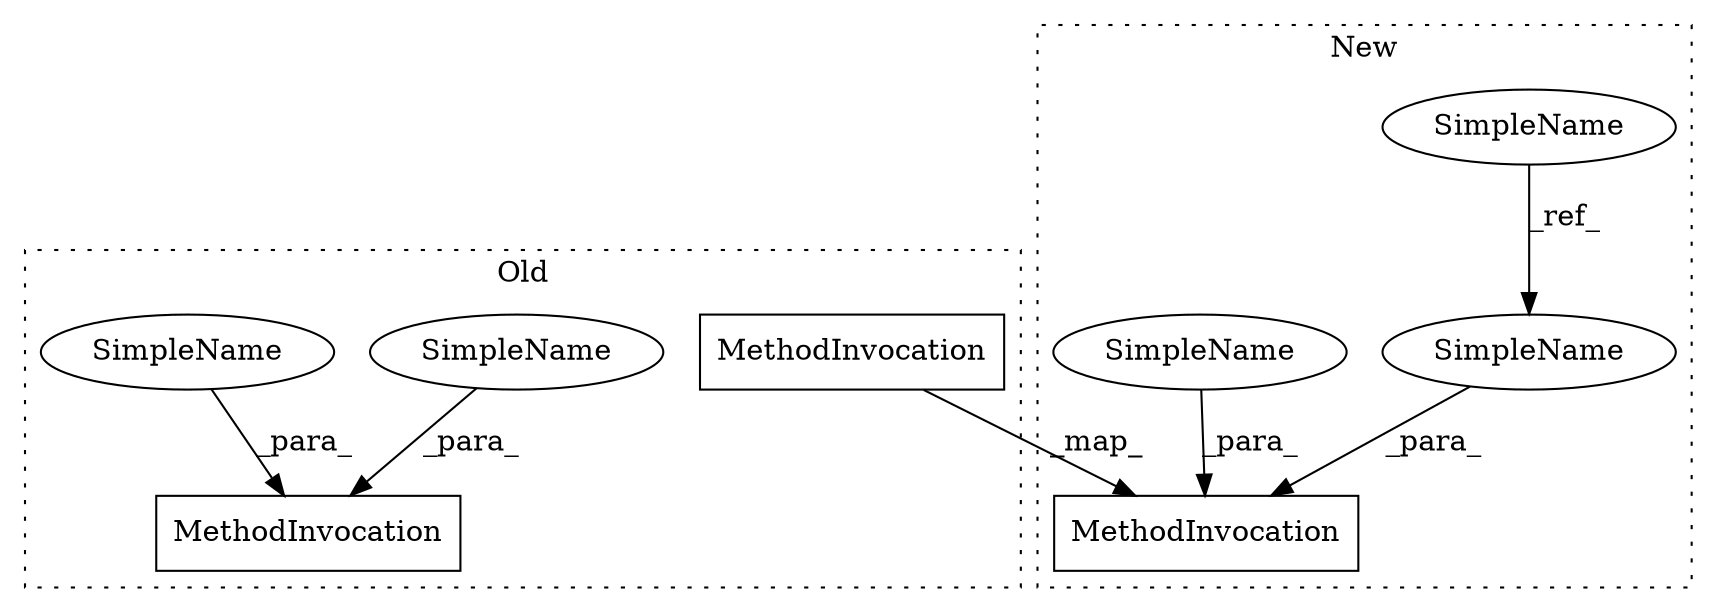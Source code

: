 digraph G {
subgraph cluster0 {
1 [label="MethodInvocation" a="32" s="98295,98378" l="20,1" shape="box"];
2 [label="MethodInvocation" a="32" s="98425,98449" l="16,1" shape="box"];
4 [label="SimpleName" a="42" s="98448" l="1" shape="ellipse"];
5 [label="SimpleName" a="42" s="98441" l="5" shape="ellipse"];
label = "Old";
style="dotted";
}
subgraph cluster1 {
3 [label="MethodInvocation" a="32" s="102065,102176" l="38,1" shape="box"];
6 [label="SimpleName" a="42" s="101928" l="1" shape="ellipse"];
7 [label="SimpleName" a="42" s="102103" l="5" shape="ellipse"];
8 [label="SimpleName" a="42" s="102110" l="1" shape="ellipse"];
label = "New";
style="dotted";
}
1 -> 3 [label="_map_"];
4 -> 2 [label="_para_"];
5 -> 2 [label="_para_"];
6 -> 8 [label="_ref_"];
7 -> 3 [label="_para_"];
8 -> 3 [label="_para_"];
}